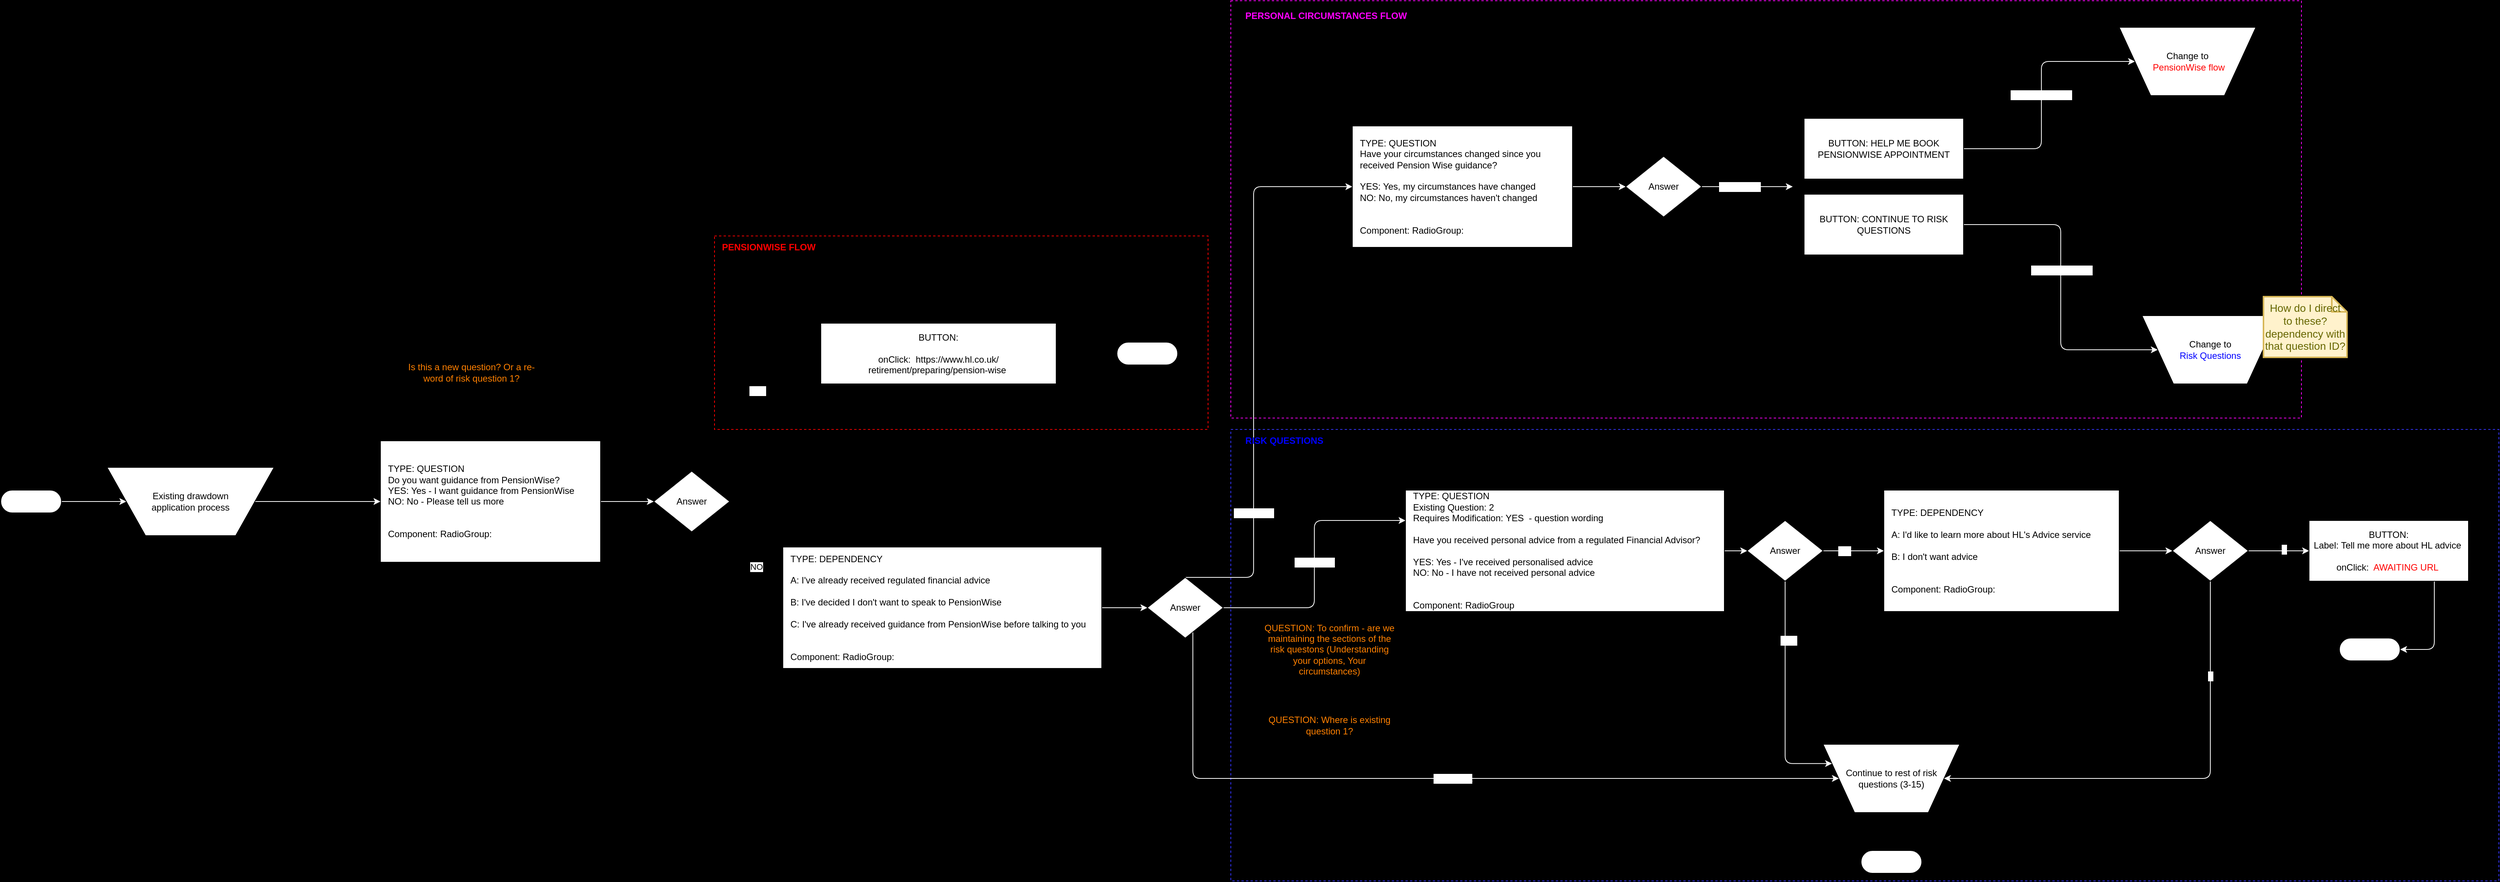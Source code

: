 <mxfile>
    <diagram id="alUt72OySs_jfltP_hej" name="Page-1">
        <mxGraphModel dx="1114" dy="728" grid="1" gridSize="10" guides="1" tooltips="1" connect="1" arrows="1" fold="1" page="1" pageScale="1" pageWidth="3300" pageHeight="4681" background="#000000" math="0" shadow="0">
            <root>
                <mxCell id="0"/>
                <mxCell id="1" parent="0"/>
                <mxCell id="89" value="" style="whiteSpace=wrap;html=1;fontColor=#FFFFFF;fillColor=none;dashed=1;strokeColor=#3333FF;" parent="1" vertex="1">
                    <mxGeometry x="1620" y="625" width="1670" height="595" as="geometry"/>
                </mxCell>
                <mxCell id="95" value="" style="whiteSpace=wrap;html=1;fontColor=#FFFFFF;fillColor=none;dashed=1;strokeColor=#FF00FF;" parent="1" vertex="1">
                    <mxGeometry x="1620" y="60" width="1410" height="550" as="geometry"/>
                </mxCell>
                <mxCell id="92" value="" style="whiteSpace=wrap;html=1;fontColor=#FFFFFF;fillColor=none;dashed=1;strokeColor=#FF0000;" parent="1" vertex="1">
                    <mxGeometry x="940" y="370" width="650" height="255" as="geometry"/>
                </mxCell>
                <mxCell id="80" value="" style="whiteSpace=wrap;html=1;aspect=fixed;fontColor=#FFFFFF;fillColor=none;dashed=1;" parent="1" vertex="1">
                    <mxGeometry x="2360" y="185" width="240" height="240" as="geometry"/>
                </mxCell>
                <mxCell id="28" style="edgeStyle=elbowEdgeStyle;jumpSize=0;html=1;exitX=1;exitY=0.5;exitDx=0;exitDy=0;entryX=0;entryY=0.5;entryDx=0;entryDy=0;fontColor=#FFFFFF;strokeColor=#FFFFFF;strokeWidth=1;" parent="1" source="3" target="27" edge="1">
                    <mxGeometry relative="1" as="geometry"/>
                </mxCell>
                <mxCell id="3" value="TYPE: DEPENDENCY&lt;br&gt;&lt;br&gt;A: I've already received regulated financial advice&lt;br&gt;&lt;br&gt;B: I've decided I don't want to speak to PensionWise&lt;br&gt;&lt;br&gt;C: I've already received guidance from PensionWise before talking to you&lt;br&gt;&lt;br&gt;&lt;br&gt;Component: RadioGroup:&amp;nbsp;" style="rounded=0;whiteSpace=wrap;html=1;align=left;spacingLeft=8;" parent="1" vertex="1">
                    <mxGeometry x="1030" y="780" width="420" height="160" as="geometry"/>
                </mxCell>
                <mxCell id="99" style="edgeStyle=none;html=1;exitX=0.5;exitY=1;exitDx=0;exitDy=0;entryX=0.5;entryY=0.5;entryDx=0;entryDy=-15;entryPerimeter=0;" parent="1" source="5" target="98" edge="1">
                    <mxGeometry relative="1" as="geometry"/>
                </mxCell>
                <mxCell id="5" value="Continue to rest of risk &lt;br&gt;questions (3-15)" style="verticalLabelPosition=middle;verticalAlign=middle;html=1;shape=trapezoid;perimeter=trapezoidPerimeter;whiteSpace=wrap;size=0.23;arcSize=10;flipV=1;labelPosition=center;align=center;" parent="1" vertex="1">
                    <mxGeometry x="2400" y="1040" width="180" height="90" as="geometry"/>
                </mxCell>
                <mxCell id="12" style="edgeStyle=elbowEdgeStyle;html=1;entryX=0;entryY=0.5;entryDx=0;entryDy=0;" parent="1" source="11" target="3" edge="1">
                    <mxGeometry relative="1" as="geometry"/>
                </mxCell>
                <mxCell id="13" value="NO" style="edgeLabel;html=1;align=center;verticalAlign=middle;resizable=0;points=[];" parent="12" vertex="1" connectable="0">
                    <mxGeometry x="0.152" relative="1" as="geometry">
                        <mxPoint as="offset"/>
                    </mxGeometry>
                </mxCell>
                <mxCell id="18" style="edgeStyle=elbowEdgeStyle;html=1;exitX=0.5;exitY=0;exitDx=0;exitDy=0;entryX=0;entryY=0.5;entryDx=0;entryDy=0;fontColor=#FFFFFF;" parent="1" source="11" target="14" edge="1">
                    <mxGeometry relative="1" as="geometry"/>
                </mxCell>
                <mxCell id="19" value="YES" style="edgeLabel;html=1;align=center;verticalAlign=middle;resizable=0;points=[];fontColor=#FFFFFF;" parent="18" vertex="1" connectable="0">
                    <mxGeometry x="0.176" y="-1" relative="1" as="geometry">
                        <mxPoint as="offset"/>
                    </mxGeometry>
                </mxCell>
                <mxCell id="11" value="&lt;span&gt;Answer&lt;/span&gt;" style="rhombus;html=1;spacing=3;whiteSpace=wrap;spacingTop=0;spacingLeft=0;" parent="1" vertex="1">
                    <mxGeometry x="860" y="680" width="100" height="80" as="geometry"/>
                </mxCell>
                <mxCell id="17" style="edgeStyle=elbowEdgeStyle;html=1;entryX=0;entryY=0.5;entryDx=0;entryDy=0;entryPerimeter=0;fontColor=#FFFFFF;" parent="1" source="14" target="16" edge="1">
                    <mxGeometry relative="1" as="geometry"/>
                </mxCell>
                <mxCell id="14" value="BUTTON:&lt;br&gt;&lt;br&gt;onClick:&amp;nbsp; https://www.hl.co.uk/&lt;br/&gt;retirement/preparing/pension-wise&amp;nbsp;" style="rounded=0;whiteSpace=wrap;html=1;" parent="1" vertex="1">
                    <mxGeometry x="1080" y="485" width="310" height="80" as="geometry"/>
                </mxCell>
                <mxCell id="16" value="&lt;font color=&quot;#ffffff&quot;&gt;END&lt;/font&gt;" style="html=1;dashed=0;whitespace=wrap;shape=mxgraph.dfd.start;fontColor=#FF0000;" parent="1" vertex="1">
                    <mxGeometry x="1470" y="510" width="80" height="30" as="geometry"/>
                </mxCell>
                <mxCell id="24" style="edgeStyle=elbowEdgeStyle;jumpSize=0;html=1;exitX=1;exitY=0.5;exitDx=0;exitDy=0;entryX=0;entryY=0.5;entryDx=0;entryDy=0;fontColor=#FFFFFF;strokeColor=#FFFFFF;strokeWidth=1;" parent="1" source="23" target="11" edge="1">
                    <mxGeometry relative="1" as="geometry"/>
                </mxCell>
                <mxCell id="23" value="TYPE: QUESTION&lt;br&gt;&lt;span style=&quot;text-align: center&quot;&gt;Do you want guidance from PensionWise?&lt;br&gt;&lt;/span&gt;YES: Yes - I want guidance from PensionWise&lt;br&gt;NO: No - Please tell us more&lt;br&gt;&lt;br&gt;&lt;br&gt;Component: RadioGroup:&amp;nbsp;" style="rounded=0;whiteSpace=wrap;html=1;align=left;spacingLeft=8;" parent="1" vertex="1">
                    <mxGeometry x="500" y="640" width="290" height="160" as="geometry"/>
                </mxCell>
                <mxCell id="29" style="edgeStyle=elbowEdgeStyle;jumpSize=0;html=1;fontColor=#FFFFFF;strokeColor=#FFFFFF;strokeWidth=1;entryX=0;entryY=0.5;entryDx=0;entryDy=0;" parent="1" source="27" target="5" edge="1">
                    <mxGeometry relative="1" as="geometry">
                        <Array as="points">
                            <mxPoint x="1570" y="970"/>
                            <mxPoint x="1980" y="790"/>
                        </Array>
                    </mxGeometry>
                </mxCell>
                <mxCell id="30" value="OPTION A" style="edgeLabel;html=1;align=center;verticalAlign=middle;resizable=0;points=[];fontColor=#FFFFFF;" parent="29" vertex="1" connectable="0">
                    <mxGeometry x="0.192" y="4" relative="1" as="geometry">
                        <mxPoint x="-87" y="4" as="offset"/>
                    </mxGeometry>
                </mxCell>
                <mxCell id="68" style="edgeStyle=elbowEdgeStyle;jumpSize=0;html=1;exitX=1;exitY=0.5;exitDx=0;exitDy=0;entryX=0;entryY=0.25;entryDx=0;entryDy=0;fontColor=#FFFFFF;strokeColor=#FFFFFF;strokeWidth=1;" parent="1" source="27" target="32" edge="1">
                    <mxGeometry relative="1" as="geometry"/>
                </mxCell>
                <mxCell id="70" value="OPTION B" style="edgeLabel;html=1;align=center;verticalAlign=middle;resizable=0;points=[];fontColor=#FFFFFF;" parent="68" vertex="1" connectable="0">
                    <mxGeometry x="0.076" relative="1" as="geometry">
                        <mxPoint y="11" as="offset"/>
                    </mxGeometry>
                </mxCell>
                <mxCell id="72" style="edgeStyle=elbowEdgeStyle;jumpSize=0;html=1;exitX=0.5;exitY=0;exitDx=0;exitDy=0;entryX=0;entryY=0.5;entryDx=0;entryDy=0;fontColor=#FFFFFF;strokeColor=#FFFFFF;strokeWidth=1;" parent="1" source="27" target="71" edge="1">
                    <mxGeometry relative="1" as="geometry">
                        <Array as="points">
                            <mxPoint x="1650" y="560"/>
                        </Array>
                    </mxGeometry>
                </mxCell>
                <mxCell id="73" value="OPTION C" style="edgeLabel;html=1;align=center;verticalAlign=middle;resizable=0;points=[];fontColor=#FFFFFF;" parent="72" vertex="1" connectable="0">
                    <mxGeometry x="0.725" y="2" relative="1" as="geometry">
                        <mxPoint x="-29" y="432" as="offset"/>
                    </mxGeometry>
                </mxCell>
                <mxCell id="27" value="&lt;span&gt;Answer&lt;/span&gt;" style="rhombus;html=1;spacing=3;whiteSpace=wrap;spacingTop=0;spacingLeft=0;" parent="1" vertex="1">
                    <mxGeometry x="1510" y="820" width="100" height="80" as="geometry"/>
                </mxCell>
                <mxCell id="39" style="edgeStyle=elbowEdgeStyle;jumpSize=0;html=1;exitX=1;exitY=0.5;exitDx=0;exitDy=0;entryX=0;entryY=0.5;entryDx=0;entryDy=0;fontColor=#FF8000;strokeColor=#FFFFFF;strokeWidth=1;" parent="1" source="32" target="38" edge="1">
                    <mxGeometry relative="1" as="geometry"/>
                </mxCell>
                <mxCell id="32" value="TYPE: QUESTION&lt;br&gt;Existing Question: 2&lt;br&gt;Requires Modification: YES&amp;nbsp; - question wording&lt;br&gt;&lt;br&gt;Have you received personal advice from a regulated Financial Advisor?&lt;br&gt;&lt;br&gt;YES: Yes - I've received personalised advice&lt;br&gt;NO: No - I have not received personal advice&lt;br&gt;&lt;br&gt;&lt;br&gt;Component: RadioGroup" style="rounded=0;whiteSpace=wrap;html=1;align=left;spacingLeft=8;" parent="1" vertex="1">
                    <mxGeometry x="1850" y="705" width="420" height="160" as="geometry"/>
                </mxCell>
                <mxCell id="37" value="QUESTION: To confirm - are we maintaining the sections of the risk questons (Understanding your options, Your circumstances)" style="text;html=1;strokeColor=none;fillColor=none;align=center;verticalAlign=middle;whiteSpace=wrap;rounded=0;fontColor=#FF8000;" parent="1" vertex="1">
                    <mxGeometry x="1660" y="865" width="180" height="100" as="geometry"/>
                </mxCell>
                <mxCell id="40" style="edgeStyle=elbowEdgeStyle;jumpSize=0;html=1;exitX=0.5;exitY=1;exitDx=0;exitDy=0;entryX=0;entryY=0.25;entryDx=0;entryDy=0;fontColor=#FF8000;strokeColor=#FFFFFF;strokeWidth=1;" parent="1" source="38" target="5" edge="1">
                    <mxGeometry relative="1" as="geometry">
                        <Array as="points">
                            <mxPoint x="2350" y="1010"/>
                            <mxPoint x="2190" y="1260"/>
                            <mxPoint x="2290" y="1390"/>
                            <mxPoint x="2290" y="1370"/>
                            <mxPoint x="2250" y="1380"/>
                            <mxPoint x="2190" y="1360"/>
                            <mxPoint x="2190" y="980"/>
                        </Array>
                    </mxGeometry>
                </mxCell>
                <mxCell id="46" value="YES" style="edgeLabel;html=1;align=center;verticalAlign=middle;resizable=0;points=[];fontColor=#FFFFFF;" parent="40" vertex="1" connectable="0">
                    <mxGeometry x="-0.482" y="4" relative="1" as="geometry">
                        <mxPoint as="offset"/>
                    </mxGeometry>
                </mxCell>
                <mxCell id="48" style="edgeStyle=elbowEdgeStyle;jumpSize=0;html=1;exitX=1;exitY=0.5;exitDx=0;exitDy=0;entryX=0;entryY=0.5;entryDx=0;entryDy=0;fontColor=#FFFFFF;strokeColor=#FFFFFF;strokeWidth=1;" parent="1" source="38" target="45" edge="1">
                    <mxGeometry relative="1" as="geometry"/>
                </mxCell>
                <mxCell id="49" value="NO" style="edgeLabel;html=1;align=center;verticalAlign=middle;resizable=0;points=[];fontColor=#FFFFFF;" parent="48" vertex="1" connectable="0">
                    <mxGeometry x="-0.314" relative="1" as="geometry">
                        <mxPoint as="offset"/>
                    </mxGeometry>
                </mxCell>
                <mxCell id="38" value="&lt;span&gt;Answer&lt;/span&gt;" style="rhombus;html=1;spacing=3;whiteSpace=wrap;spacingTop=0;spacingLeft=0;" parent="1" vertex="1">
                    <mxGeometry x="2300" y="745" width="100" height="80" as="geometry"/>
                </mxCell>
                <mxCell id="50" style="edgeStyle=elbowEdgeStyle;jumpSize=0;html=1;exitX=1;exitY=0.5;exitDx=0;exitDy=0;fontColor=#FFFFFF;strokeColor=#FFFFFF;strokeWidth=1;" parent="1" source="45" target="47" edge="1">
                    <mxGeometry relative="1" as="geometry"/>
                </mxCell>
                <mxCell id="45" value="TYPE: DEPENDENCY&lt;br&gt;&lt;br&gt;A: I'd like to learn more about HL's Advice service&lt;br&gt;&lt;br&gt;B: I don't want advice&lt;br&gt;&lt;br&gt;&lt;br&gt;Component: RadioGroup:&amp;nbsp;" style="rounded=0;whiteSpace=wrap;html=1;align=left;spacingLeft=8;" parent="1" vertex="1">
                    <mxGeometry x="2480" y="705" width="310" height="160" as="geometry"/>
                </mxCell>
                <mxCell id="54" style="edgeStyle=elbowEdgeStyle;jumpSize=0;html=1;exitX=1;exitY=0.5;exitDx=0;exitDy=0;entryX=0;entryY=0.5;entryDx=0;entryDy=0;fontColor=#FF0000;strokeColor=#FFFFFF;strokeWidth=1;" parent="1" source="47" target="53" edge="1">
                    <mxGeometry relative="1" as="geometry"/>
                </mxCell>
                <mxCell id="56" value="&lt;font color=&quot;#ffffff&quot;&gt;A&lt;/font&gt;" style="edgeLabel;html=1;align=center;verticalAlign=middle;resizable=0;points=[];fontColor=#FF0000;" parent="54" vertex="1" connectable="0">
                    <mxGeometry x="-0.308" y="-1" relative="1" as="geometry">
                        <mxPoint x="19" y="-3" as="offset"/>
                    </mxGeometry>
                </mxCell>
                <mxCell id="59" style="edgeStyle=elbowEdgeStyle;jumpSize=0;html=1;exitX=0.5;exitY=1;exitDx=0;exitDy=0;fontColor=#FFFFFF;strokeColor=#FFFFFF;strokeWidth=1;" parent="1" source="47" target="5" edge="1">
                    <mxGeometry relative="1" as="geometry">
                        <Array as="points">
                            <mxPoint x="2910" y="910"/>
                            <mxPoint x="3000" y="1050"/>
                            <mxPoint x="2940" y="1080"/>
                            <mxPoint x="2760" y="1220"/>
                        </Array>
                    </mxGeometry>
                </mxCell>
                <mxCell id="60" value="B" style="edgeLabel;html=1;align=center;verticalAlign=middle;resizable=0;points=[];fontColor=#FFFFFF;" parent="59" vertex="1" connectable="0">
                    <mxGeometry x="0.149" y="1" relative="1" as="geometry">
                        <mxPoint x="91" y="-136" as="offset"/>
                    </mxGeometry>
                </mxCell>
                <mxCell id="47" value="&lt;span&gt;Answer&lt;/span&gt;" style="rhombus;html=1;spacing=3;whiteSpace=wrap;spacingTop=0;spacingLeft=0;" parent="1" vertex="1">
                    <mxGeometry x="2860" y="745" width="100" height="80" as="geometry"/>
                </mxCell>
                <mxCell id="61" style="edgeStyle=elbowEdgeStyle;jumpSize=0;html=1;exitX=1;exitY=0.5;exitDx=0;exitDy=0;fontColor=#FFFFFF;strokeColor=#FFFFFF;strokeWidth=1;" parent="1" source="53" target="58" edge="1">
                    <mxGeometry relative="1" as="geometry"/>
                </mxCell>
                <mxCell id="53" value="BUTTON:&lt;br&gt;Label: Tell me more about HL advice&amp;nbsp;&lt;br&gt;&lt;br&gt;onClick:&amp;nbsp;&lt;font color=&quot;#ff0000&quot;&gt; AWAITING URL&amp;nbsp;&lt;/font&gt;" style="rounded=0;whiteSpace=wrap;html=1;" parent="1" vertex="1">
                    <mxGeometry x="3040" y="745" width="210" height="80" as="geometry"/>
                </mxCell>
                <mxCell id="58" value="&lt;font color=&quot;#ffffff&quot;&gt;END&lt;/font&gt;" style="html=1;dashed=0;whitespace=wrap;shape=mxgraph.dfd.start;fontColor=#FF0000;" parent="1" vertex="1">
                    <mxGeometry x="3080" y="900" width="80" height="30" as="geometry"/>
                </mxCell>
                <mxCell id="65" style="edgeStyle=elbowEdgeStyle;jumpSize=0;html=1;exitX=1;exitY=0.5;exitDx=0;exitDy=0;exitPerimeter=0;entryX=0;entryY=0.5;entryDx=0;entryDy=0;fontColor=#FFFFFF;strokeColor=#FFFFFF;strokeWidth=1;" parent="1" source="63" target="64" edge="1">
                    <mxGeometry relative="1" as="geometry"/>
                </mxCell>
                <mxCell id="63" value="&lt;font color=&quot;#ffffff&quot;&gt;START&lt;/font&gt;" style="html=1;dashed=0;whitespace=wrap;shape=mxgraph.dfd.start;fontColor=#FF0000;" parent="1" vertex="1">
                    <mxGeometry y="705" width="80" height="30" as="geometry"/>
                </mxCell>
                <mxCell id="66" style="edgeStyle=elbowEdgeStyle;jumpSize=0;html=1;exitX=1;exitY=0.5;exitDx=0;exitDy=0;entryX=0;entryY=0.5;entryDx=0;entryDy=0;fontColor=#FFFFFF;strokeColor=#FFFFFF;strokeWidth=1;" parent="1" source="64" target="23" edge="1">
                    <mxGeometry relative="1" as="geometry"/>
                </mxCell>
                <mxCell id="64" value="Existing drawdown &lt;br&gt;application process" style="verticalLabelPosition=middle;verticalAlign=middle;html=1;shape=trapezoid;perimeter=trapezoidPerimeter;whiteSpace=wrap;size=0.23;arcSize=10;flipV=1;labelPosition=center;align=center;" parent="1" vertex="1">
                    <mxGeometry x="140" y="675" width="220" height="90" as="geometry"/>
                </mxCell>
                <mxCell id="75" style="edgeStyle=elbowEdgeStyle;jumpSize=0;html=1;exitX=1;exitY=0.5;exitDx=0;exitDy=0;entryX=0;entryY=0.5;entryDx=0;entryDy=0;fontColor=#FFFFFF;strokeColor=#FFFFFF;strokeWidth=1;" parent="1" source="71" target="74" edge="1">
                    <mxGeometry relative="1" as="geometry"/>
                </mxCell>
                <mxCell id="71" value="TYPE: QUESTION&lt;br&gt;Have your circumstances changed since you received Pension Wise guidance?&lt;br&gt;&lt;br&gt;YES: Yes, my circumstances have changed&lt;br&gt;NO: No, my circumstances haven't changed&lt;br&gt;&lt;br&gt;&lt;br&gt;Component: RadioGroup:&amp;nbsp;" style="rounded=0;whiteSpace=wrap;html=1;align=left;spacingLeft=8;" parent="1" vertex="1">
                    <mxGeometry x="1780" y="225" width="290" height="160" as="geometry"/>
                </mxCell>
                <mxCell id="81" style="edgeStyle=elbowEdgeStyle;jumpSize=0;html=1;exitX=1;exitY=0.5;exitDx=0;exitDy=0;entryX=0;entryY=0.5;entryDx=0;entryDy=0;fontColor=#FFFFFF;strokeColor=#FFFFFF;strokeWidth=1;" parent="1" source="74" target="80" edge="1">
                    <mxGeometry relative="1" as="geometry"/>
                </mxCell>
                <mxCell id="82" value="YES or NO" style="edgeLabel;html=1;align=center;verticalAlign=middle;resizable=0;points=[];fontColor=#FFFFFF;" parent="81" vertex="1" connectable="0">
                    <mxGeometry x="-0.575" y="4" relative="1" as="geometry">
                        <mxPoint x="24" y="4" as="offset"/>
                    </mxGeometry>
                </mxCell>
                <mxCell id="74" value="&lt;span&gt;Answer&lt;/span&gt;" style="rhombus;html=1;spacing=3;whiteSpace=wrap;spacingTop=0;spacingLeft=0;" parent="1" vertex="1">
                    <mxGeometry x="2140" y="265" width="100" height="80" as="geometry"/>
                </mxCell>
                <mxCell id="84" style="edgeStyle=elbowEdgeStyle;jumpSize=0;html=1;exitX=1;exitY=0.5;exitDx=0;exitDy=0;fontColor=#FF0000;strokeColor=#FFFFFF;strokeWidth=1;" parent="1" source="76" target="83" edge="1">
                    <mxGeometry relative="1" as="geometry"/>
                </mxCell>
                <mxCell id="85" value="&lt;font color=&quot;#ffffff&quot;&gt;BUTTON CLICK&lt;/font&gt;" style="edgeLabel;html=1;align=center;verticalAlign=middle;resizable=0;points=[];fontColor=#FF0000;" parent="84" vertex="1" connectable="0">
                    <mxGeometry x="0.019" y="1" relative="1" as="geometry">
                        <mxPoint as="offset"/>
                    </mxGeometry>
                </mxCell>
                <mxCell id="76" value="BUTTON: HELP ME BOOK PENSIONWISE APPOINTMENT&lt;br&gt;" style="rounded=0;whiteSpace=wrap;html=1;" parent="1" vertex="1">
                    <mxGeometry x="2375" y="215" width="210" height="80" as="geometry"/>
                </mxCell>
                <mxCell id="87" style="edgeStyle=elbowEdgeStyle;jumpSize=0;html=1;exitX=1;exitY=0.5;exitDx=0;exitDy=0;entryX=0;entryY=0.5;entryDx=0;entryDy=0;fontColor=#FFFFFF;strokeColor=#FFFFFF;strokeWidth=1;" parent="1" source="77" target="86" edge="1">
                    <mxGeometry relative="1" as="geometry"/>
                </mxCell>
                <mxCell id="88" value="BUTTON CLICK" style="edgeLabel;html=1;align=center;verticalAlign=middle;resizable=0;points=[];fontColor=#FFFFFF;" parent="87" vertex="1" connectable="0">
                    <mxGeometry x="-0.109" y="1" relative="1" as="geometry">
                        <mxPoint as="offset"/>
                    </mxGeometry>
                </mxCell>
                <mxCell id="77" value="BUTTON: CONTINUE TO RISK QUESTIONS" style="rounded=0;whiteSpace=wrap;html=1;" parent="1" vertex="1">
                    <mxGeometry x="2375" y="315" width="210" height="80" as="geometry"/>
                </mxCell>
                <mxCell id="83" value="Change to&lt;br&gt;&lt;font color=&quot;#ff0000&quot;&gt;&amp;nbsp;PensionWise flow&lt;/font&gt;" style="verticalLabelPosition=middle;verticalAlign=middle;html=1;shape=trapezoid;perimeter=trapezoidPerimeter;whiteSpace=wrap;size=0.23;arcSize=10;flipV=1;labelPosition=center;align=center;" parent="1" vertex="1">
                    <mxGeometry x="2790" y="95" width="180" height="90" as="geometry"/>
                </mxCell>
                <mxCell id="86" value="Change to&lt;br&gt;&lt;font color=&quot;#0000ff&quot;&gt;Risk Questions&lt;/font&gt;" style="verticalLabelPosition=middle;verticalAlign=middle;html=1;shape=trapezoid;perimeter=trapezoidPerimeter;whiteSpace=wrap;size=0.23;arcSize=10;flipV=1;labelPosition=center;align=center;" parent="1" vertex="1">
                    <mxGeometry x="2820" y="475" width="180" height="90" as="geometry"/>
                </mxCell>
                <mxCell id="90" value="RISK QUESTIONS" style="text;html=1;align=center;verticalAlign=middle;resizable=0;points=[];autosize=1;strokeColor=none;fillColor=none;fontColor=#0000FF;fontStyle=1" parent="1" vertex="1">
                    <mxGeometry x="1630" y="630" width="120" height="20" as="geometry"/>
                </mxCell>
                <mxCell id="91" value="QUESTION: Where is existing question 1?" style="text;html=1;strokeColor=none;fillColor=none;align=center;verticalAlign=middle;whiteSpace=wrap;rounded=0;fontColor=#FF8000;" parent="1" vertex="1">
                    <mxGeometry x="1660" y="965" width="180" height="100" as="geometry"/>
                </mxCell>
                <mxCell id="94" value="&lt;font color=&quot;#ff0000&quot;&gt;PENSIONWISE FLOW&lt;/font&gt;" style="text;html=1;align=center;verticalAlign=middle;resizable=0;points=[];autosize=1;strokeColor=none;fillColor=none;fontColor=#0000FF;fontStyle=1" parent="1" vertex="1">
                    <mxGeometry x="941" y="375" width="140" height="20" as="geometry"/>
                </mxCell>
                <mxCell id="96" value="PERSONAL CIRCUMSTANCES FLOW" style="text;html=1;align=center;verticalAlign=middle;resizable=0;points=[];autosize=1;strokeColor=none;fillColor=none;fontColor=#FF00FF;fontStyle=1" parent="1" vertex="1">
                    <mxGeometry x="1630" y="70" width="230" height="20" as="geometry"/>
                </mxCell>
                <mxCell id="97" value="Is this a new question? Or a re-word of risk question 1?" style="text;html=1;strokeColor=none;fillColor=none;align=center;verticalAlign=middle;whiteSpace=wrap;rounded=0;fontColor=#FF8000;" parent="1" vertex="1">
                    <mxGeometry x="530" y="500" width="180" height="100" as="geometry"/>
                </mxCell>
                <mxCell id="98" value="&lt;font color=&quot;#ffffff&quot;&gt;END&lt;/font&gt;" style="html=1;dashed=0;whitespace=wrap;shape=mxgraph.dfd.start;fontColor=#FF0000;" parent="1" vertex="1">
                    <mxGeometry x="2450" y="1180" width="80" height="30" as="geometry"/>
                </mxCell>
                <mxCell id="100" value="How do I direct to these? dependency with that question ID?" style="shape=note;strokeWidth=2;fontSize=14;size=20;whiteSpace=wrap;html=1;fillColor=#fff2cc;strokeColor=#d6b656;fontColor=#666600;" parent="1" vertex="1">
                    <mxGeometry x="2980" y="450" width="110.0" height="80" as="geometry"/>
                </mxCell>
            </root>
        </mxGraphModel>
    </diagram>
</mxfile>